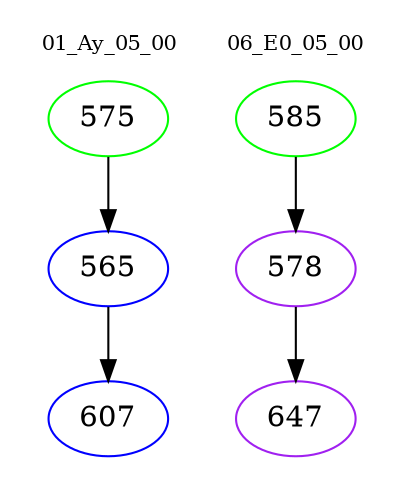 digraph{
subgraph cluster_0 {
color = white
label = "01_Ay_05_00";
fontsize=10;
T0_575 [label="575", color="green"]
T0_575 -> T0_565 [color="black"]
T0_565 [label="565", color="blue"]
T0_565 -> T0_607 [color="black"]
T0_607 [label="607", color="blue"]
}
subgraph cluster_1 {
color = white
label = "06_E0_05_00";
fontsize=10;
T1_585 [label="585", color="green"]
T1_585 -> T1_578 [color="black"]
T1_578 [label="578", color="purple"]
T1_578 -> T1_647 [color="black"]
T1_647 [label="647", color="purple"]
}
}
